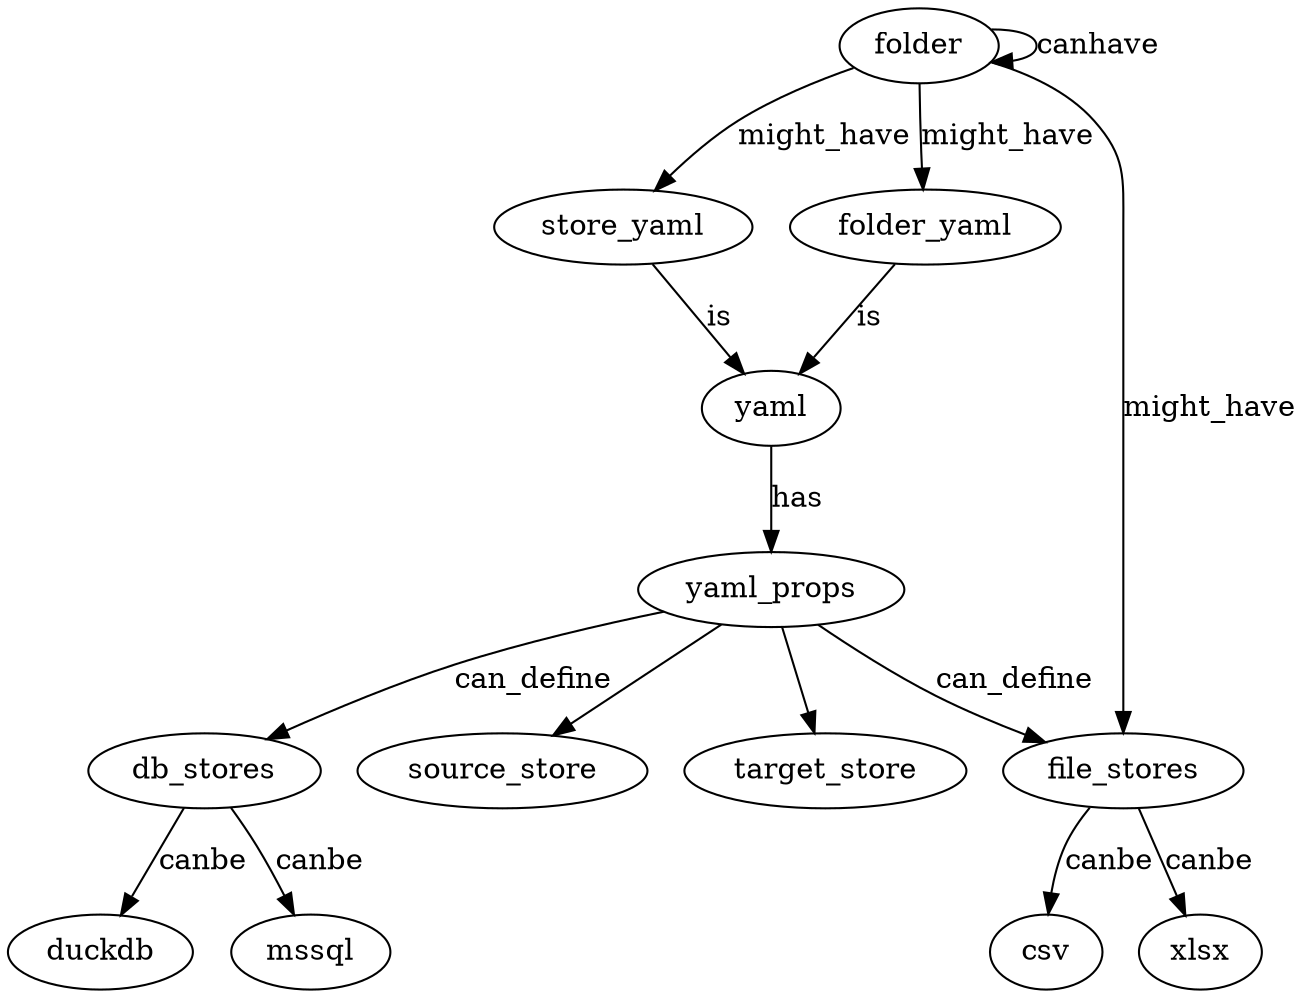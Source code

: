 digraph {

    folder -> folder [label=canhave]

    yaml -> yaml_props  [label=has]

    folder_yaml -> yaml [label=is]
    
    yaml_props -> target_store
    yaml_props -> source_store

    folder -> folder_yaml [label=might_have]
    folder -> store_yaml [label=might_have]

    store_yaml -> yaml [label=is]
    yaml_props -> file_stores [label=can_define]
    yaml_props -> db_stores [label=can_define]

    db_stores -> duckdb[label=canbe]
    db_stores -> mssql[label=canbe]

    folder -> file_stores [label=might_have]

    file_stores -> csv [label=canbe]
    file_stores -> xlsx [label=canbe]

}